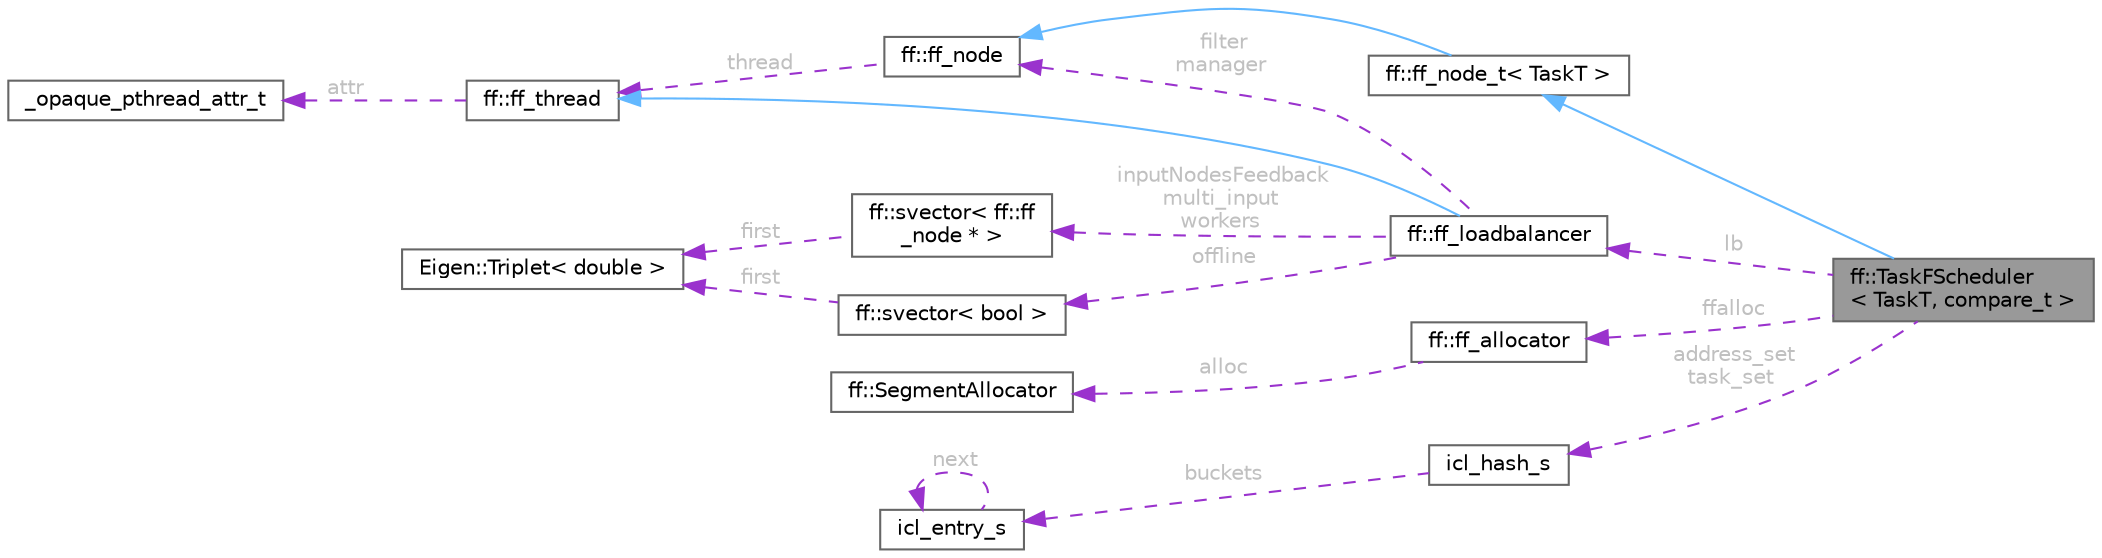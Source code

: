 digraph "ff::TaskFScheduler&lt; TaskT, compare_t &gt;"
{
 // LATEX_PDF_SIZE
  bgcolor="transparent";
  edge [fontname=Helvetica,fontsize=10,labelfontname=Helvetica,labelfontsize=10];
  node [fontname=Helvetica,fontsize=10,shape=box,height=0.2,width=0.4];
  rankdir="LR";
  Node1 [id="Node000001",label="ff::TaskFScheduler\l\< TaskT, compare_t \>",height=0.2,width=0.4,color="gray40", fillcolor="grey60", style="filled", fontcolor="black",tooltip=" "];
  Node2 -> Node1 [id="edge17_Node000001_Node000002",dir="back",color="steelblue1",style="solid",tooltip=" "];
  Node2 [id="Node000002",label="ff::ff_node_t\< TaskT \>",height=0.2,width=0.4,color="gray40", fillcolor="white", style="filled",URL="$structff_1_1ff__node__t.html",tooltip=" "];
  Node3 -> Node2 [id="edge18_Node000002_Node000003",dir="back",color="steelblue1",style="solid",tooltip=" "];
  Node3 [id="Node000003",label="ff::ff_node",height=0.2,width=0.4,color="gray40", fillcolor="white", style="filled",URL="$classff_1_1ff__node.html",tooltip="The FastFlow abstract contanier for a parallel activity (actor)."];
  Node4 -> Node3 [id="edge19_Node000003_Node000004",dir="back",color="darkorchid3",style="dashed",tooltip=" ",label=" thread",fontcolor="grey" ];
  Node4 [id="Node000004",label="ff::ff_thread",height=0.2,width=0.4,color="gray40", fillcolor="white", style="filled",URL="$classff_1_1ff__thread.html",tooltip="thread container for (leaves) ff_node"];
  Node5 -> Node4 [id="edge20_Node000004_Node000005",dir="back",color="darkorchid3",style="dashed",tooltip=" ",label=" attr",fontcolor="grey" ];
  Node5 [id="Node000005",label="_opaque_pthread_attr_t",height=0.2,width=0.4,color="gray40", fillcolor="white", style="filled",URL="$struct__opaque__pthread__attr__t.html",tooltip=" "];
  Node6 -> Node1 [id="edge21_Node000001_Node000006",dir="back",color="darkorchid3",style="dashed",tooltip=" ",label=" lb",fontcolor="grey" ];
  Node6 [id="Node000006",label="ff::ff_loadbalancer",height=0.2,width=0.4,color="gray40", fillcolor="white", style="filled",URL="$classff_1_1ff__loadbalancer.html",tooltip="A class representing the Emitter node in a typical Farm skeleton."];
  Node4 -> Node6 [id="edge22_Node000006_Node000004",dir="back",color="steelblue1",style="solid",tooltip=" "];
  Node3 -> Node6 [id="edge23_Node000006_Node000003",dir="back",color="darkorchid3",style="dashed",tooltip=" ",label=" filter\nmanager",fontcolor="grey" ];
  Node7 -> Node6 [id="edge24_Node000006_Node000007",dir="back",color="darkorchid3",style="dashed",tooltip=" ",label=" inputNodesFeedback\nmulti_input\nworkers",fontcolor="grey" ];
  Node7 [id="Node000007",label="ff::svector\< ff::ff\l_node * \>",height=0.2,width=0.4,color="gray40", fillcolor="white", style="filled",URL="$classff_1_1svector.html",tooltip=" "];
  Node8 -> Node7 [id="edge25_Node000007_Node000008",dir="back",color="darkorchid3",style="dashed",tooltip=" ",label=" first",fontcolor="grey" ];
  Node8 [id="Node000008",label="Eigen::Triplet\< double \>",height=0.2,width=0.4,color="gray40", fillcolor="white", style="filled",URL="$class_eigen_1_1_triplet.html",tooltip=" "];
  Node9 -> Node6 [id="edge26_Node000006_Node000009",dir="back",color="darkorchid3",style="dashed",tooltip=" ",label=" offline",fontcolor="grey" ];
  Node9 [id="Node000009",label="ff::svector\< bool \>",height=0.2,width=0.4,color="gray40", fillcolor="white", style="filled",URL="$classff_1_1svector.html",tooltip=" "];
  Node8 -> Node9 [id="edge27_Node000009_Node000008",dir="back",color="darkorchid3",style="dashed",tooltip=" ",label=" first",fontcolor="grey" ];
  Node10 -> Node1 [id="edge28_Node000001_Node000010",dir="back",color="darkorchid3",style="dashed",tooltip=" ",label=" ffalloc",fontcolor="grey" ];
  Node10 [id="Node000010",label="ff::ff_allocator",height=0.2,width=0.4,color="gray40", fillcolor="white", style="filled",URL="$classff_1_1ff__allocator.html",tooltip="The ff_allocator, based on the idea of the Slab allocator"];
  Node11 -> Node10 [id="edge29_Node000010_Node000011",dir="back",color="darkorchid3",style="dashed",tooltip=" ",label=" alloc",fontcolor="grey" ];
  Node11 [id="Node000011",label="ff::SegmentAllocator",height=0.2,width=0.4,color="gray40", fillcolor="white", style="filled",URL="$classff_1_1_segment_allocator.html",tooltip=" "];
  Node12 -> Node1 [id="edge30_Node000001_Node000012",dir="back",color="darkorchid3",style="dashed",tooltip=" ",label=" address_set\ntask_set",fontcolor="grey" ];
  Node12 [id="Node000012",label="icl_hash_s",height=0.2,width=0.4,color="gray40", fillcolor="white", style="filled",URL="$structicl__hash__s.html",tooltip=" "];
  Node13 -> Node12 [id="edge31_Node000012_Node000013",dir="back",color="darkorchid3",style="dashed",tooltip=" ",label=" buckets",fontcolor="grey" ];
  Node13 [id="Node000013",label="icl_entry_s",height=0.2,width=0.4,color="gray40", fillcolor="white", style="filled",URL="$structicl__entry__s.html",tooltip=" "];
  Node13 -> Node13 [id="edge32_Node000013_Node000013",dir="back",color="darkorchid3",style="dashed",tooltip=" ",label=" next",fontcolor="grey" ];
}
